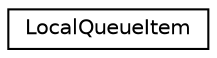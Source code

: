 digraph "Graphical Class Hierarchy"
{
  edge [fontname="Helvetica",fontsize="10",labelfontname="Helvetica",labelfontsize="10"];
  node [fontname="Helvetica",fontsize="10",shape=record];
  rankdir="LR";
  Node1 [label="LocalQueueItem",height=0.2,width=0.4,color="black", fillcolor="white", style="filled",URL="$structLocalQueueItem.html",tooltip="Type of the item of the local queue. "];
}
